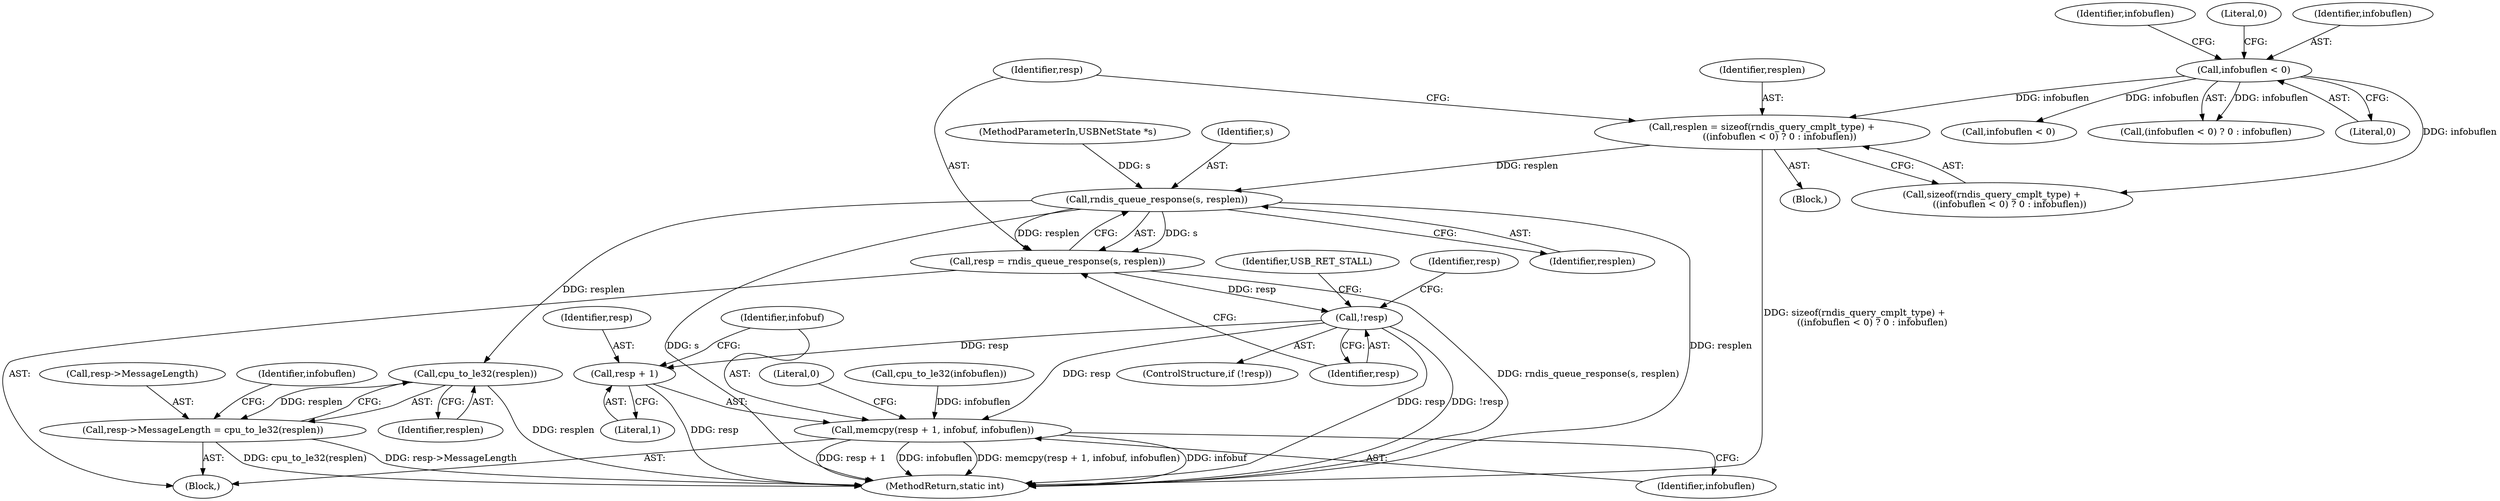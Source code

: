 digraph "0_qemu_fe3c546c5ff2a6210f9a4d8561cc64051ca8603e@API" {
"1000153" [label="(Call,resplen = sizeof(rndis_query_cmplt_type) +\n            ((infobuflen < 0) ? 0 : infobuflen))"];
"1000159" [label="(Call,infobuflen < 0)"];
"1000166" [label="(Call,rndis_queue_response(s, resplen))"];
"1000164" [label="(Call,resp = rndis_queue_response(s, resplen))"];
"1000170" [label="(Call,!resp)"];
"1000242" [label="(Call,memcpy(resp + 1, infobuf, infobuflen))"];
"1000243" [label="(Call,resp + 1)"];
"1000191" [label="(Call,cpu_to_le32(resplen))"];
"1000187" [label="(Call,resp->MessageLength = cpu_to_le32(resplen))"];
"1000154" [label="(Identifier,resplen)"];
"1000168" [label="(Identifier,resplen)"];
"1000246" [label="(Identifier,infobuf)"];
"1000195" [label="(Identifier,infobuflen)"];
"1000245" [label="(Literal,1)"];
"1000176" [label="(Identifier,resp)"];
"1000163" [label="(Identifier,infobuflen)"];
"1000249" [label="(Literal,0)"];
"1000155" [label="(Call,sizeof(rndis_query_cmplt_type) +\n            ((infobuflen < 0) ? 0 : infobuflen))"];
"1000169" [label="(ControlStructure,if (!resp))"];
"1000171" [label="(Identifier,resp)"];
"1000166" [label="(Call,rndis_queue_response(s, resplen))"];
"1000170" [label="(Call,!resp)"];
"1000159" [label="(Call,infobuflen < 0)"];
"1000192" [label="(Identifier,resplen)"];
"1000162" [label="(Literal,0)"];
"1000187" [label="(Call,resp->MessageLength = cpu_to_le32(resplen))"];
"1000240" [label="(Call,cpu_to_le32(infobuflen))"];
"1000161" [label="(Literal,0)"];
"1000244" [label="(Identifier,resp)"];
"1000151" [label="(Block,)"];
"1000104" [label="(MethodParameterIn,USBNetState *s)"];
"1000243" [label="(Call,resp + 1)"];
"1000153" [label="(Call,resplen = sizeof(rndis_query_cmplt_type) +\n            ((infobuflen < 0) ? 0 : infobuflen))"];
"1000242" [label="(Call,memcpy(resp + 1, infobuf, infobuflen))"];
"1000250" [label="(MethodReturn,static int)"];
"1000107" [label="(Block,)"];
"1000160" [label="(Identifier,infobuflen)"];
"1000164" [label="(Call,resp = rndis_queue_response(s, resplen))"];
"1000173" [label="(Identifier,USB_RET_STALL)"];
"1000165" [label="(Identifier,resp)"];
"1000194" [label="(Call,infobuflen < 0)"];
"1000247" [label="(Identifier,infobuflen)"];
"1000158" [label="(Call,(infobuflen < 0) ? 0 : infobuflen)"];
"1000191" [label="(Call,cpu_to_le32(resplen))"];
"1000167" [label="(Identifier,s)"];
"1000188" [label="(Call,resp->MessageLength)"];
"1000153" -> "1000151"  [label="AST: "];
"1000153" -> "1000155"  [label="CFG: "];
"1000154" -> "1000153"  [label="AST: "];
"1000155" -> "1000153"  [label="AST: "];
"1000165" -> "1000153"  [label="CFG: "];
"1000153" -> "1000250"  [label="DDG: sizeof(rndis_query_cmplt_type) +\n            ((infobuflen < 0) ? 0 : infobuflen)"];
"1000159" -> "1000153"  [label="DDG: infobuflen"];
"1000153" -> "1000166"  [label="DDG: resplen"];
"1000159" -> "1000158"  [label="AST: "];
"1000159" -> "1000161"  [label="CFG: "];
"1000160" -> "1000159"  [label="AST: "];
"1000161" -> "1000159"  [label="AST: "];
"1000162" -> "1000159"  [label="CFG: "];
"1000163" -> "1000159"  [label="CFG: "];
"1000159" -> "1000155"  [label="DDG: infobuflen"];
"1000159" -> "1000158"  [label="DDG: infobuflen"];
"1000159" -> "1000194"  [label="DDG: infobuflen"];
"1000166" -> "1000164"  [label="AST: "];
"1000166" -> "1000168"  [label="CFG: "];
"1000167" -> "1000166"  [label="AST: "];
"1000168" -> "1000166"  [label="AST: "];
"1000164" -> "1000166"  [label="CFG: "];
"1000166" -> "1000250"  [label="DDG: resplen"];
"1000166" -> "1000250"  [label="DDG: s"];
"1000166" -> "1000164"  [label="DDG: s"];
"1000166" -> "1000164"  [label="DDG: resplen"];
"1000104" -> "1000166"  [label="DDG: s"];
"1000166" -> "1000191"  [label="DDG: resplen"];
"1000164" -> "1000107"  [label="AST: "];
"1000165" -> "1000164"  [label="AST: "];
"1000171" -> "1000164"  [label="CFG: "];
"1000164" -> "1000250"  [label="DDG: rndis_queue_response(s, resplen)"];
"1000164" -> "1000170"  [label="DDG: resp"];
"1000170" -> "1000169"  [label="AST: "];
"1000170" -> "1000171"  [label="CFG: "];
"1000171" -> "1000170"  [label="AST: "];
"1000173" -> "1000170"  [label="CFG: "];
"1000176" -> "1000170"  [label="CFG: "];
"1000170" -> "1000250"  [label="DDG: resp"];
"1000170" -> "1000250"  [label="DDG: !resp"];
"1000170" -> "1000242"  [label="DDG: resp"];
"1000170" -> "1000243"  [label="DDG: resp"];
"1000242" -> "1000107"  [label="AST: "];
"1000242" -> "1000247"  [label="CFG: "];
"1000243" -> "1000242"  [label="AST: "];
"1000246" -> "1000242"  [label="AST: "];
"1000247" -> "1000242"  [label="AST: "];
"1000249" -> "1000242"  [label="CFG: "];
"1000242" -> "1000250"  [label="DDG: memcpy(resp + 1, infobuf, infobuflen)"];
"1000242" -> "1000250"  [label="DDG: infobuf"];
"1000242" -> "1000250"  [label="DDG: resp + 1"];
"1000242" -> "1000250"  [label="DDG: infobuflen"];
"1000240" -> "1000242"  [label="DDG: infobuflen"];
"1000243" -> "1000245"  [label="CFG: "];
"1000244" -> "1000243"  [label="AST: "];
"1000245" -> "1000243"  [label="AST: "];
"1000246" -> "1000243"  [label="CFG: "];
"1000243" -> "1000250"  [label="DDG: resp"];
"1000191" -> "1000187"  [label="AST: "];
"1000191" -> "1000192"  [label="CFG: "];
"1000192" -> "1000191"  [label="AST: "];
"1000187" -> "1000191"  [label="CFG: "];
"1000191" -> "1000250"  [label="DDG: resplen"];
"1000191" -> "1000187"  [label="DDG: resplen"];
"1000187" -> "1000107"  [label="AST: "];
"1000188" -> "1000187"  [label="AST: "];
"1000195" -> "1000187"  [label="CFG: "];
"1000187" -> "1000250"  [label="DDG: resp->MessageLength"];
"1000187" -> "1000250"  [label="DDG: cpu_to_le32(resplen)"];
}
